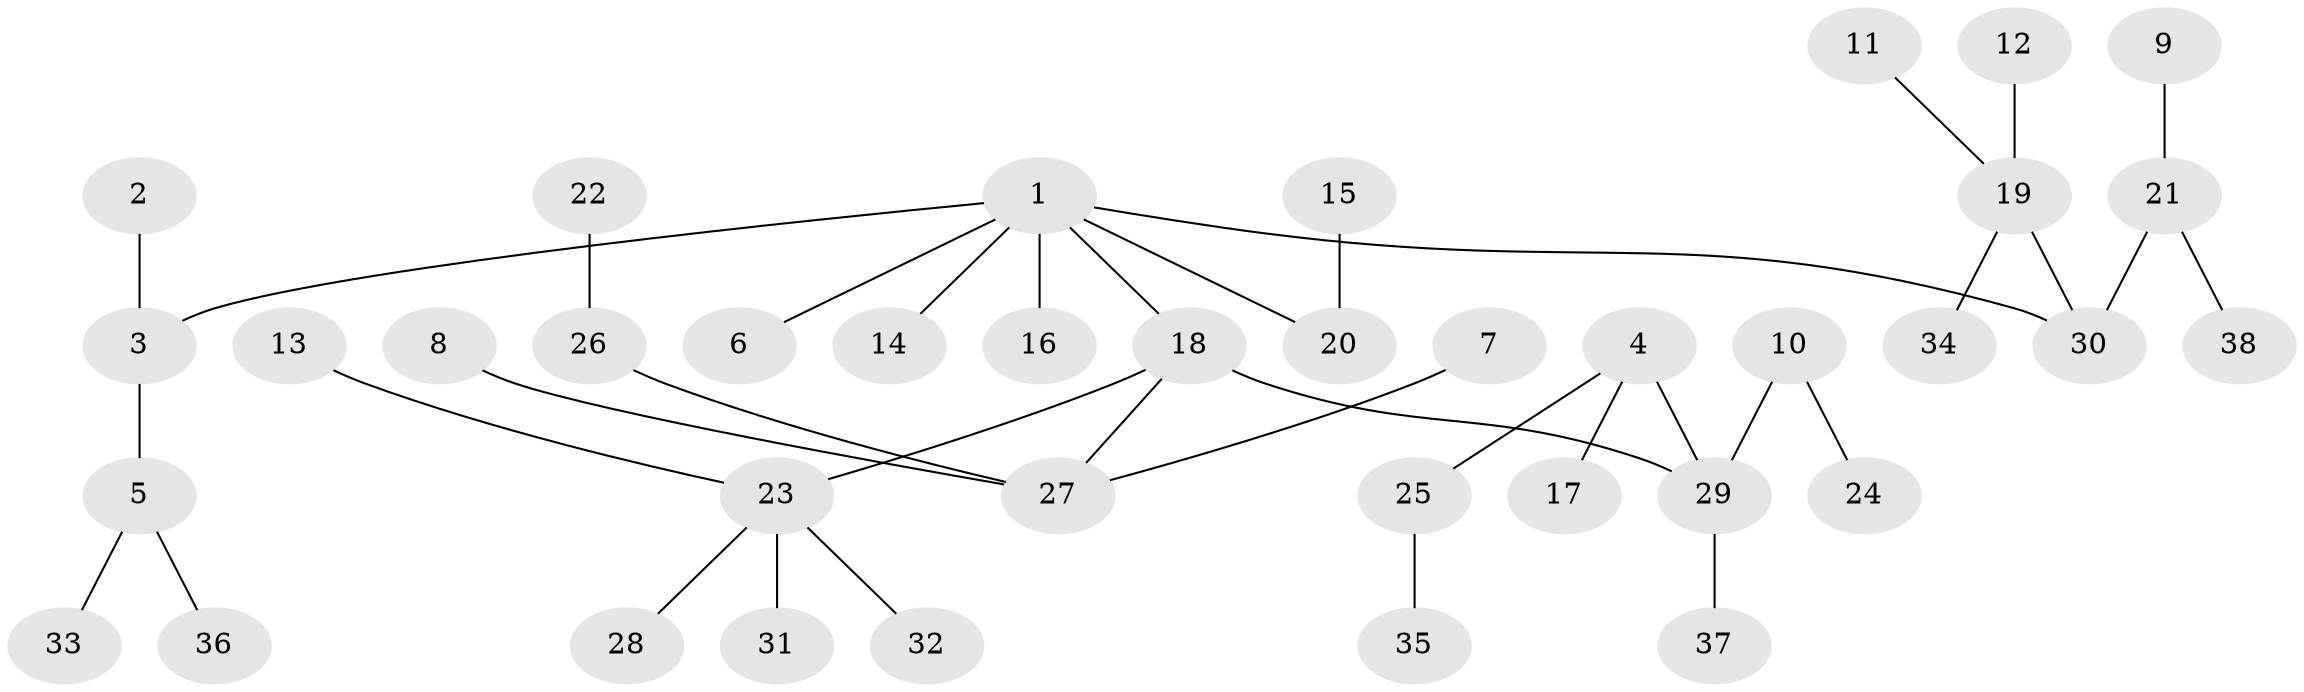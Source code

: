 // original degree distribution, {3: 0.16, 6: 0.013333333333333334, 5: 0.06666666666666667, 4: 0.05333333333333334, 2: 0.16, 1: 0.5466666666666666}
// Generated by graph-tools (version 1.1) at 2025/26/03/09/25 03:26:29]
// undirected, 38 vertices, 37 edges
graph export_dot {
graph [start="1"]
  node [color=gray90,style=filled];
  1;
  2;
  3;
  4;
  5;
  6;
  7;
  8;
  9;
  10;
  11;
  12;
  13;
  14;
  15;
  16;
  17;
  18;
  19;
  20;
  21;
  22;
  23;
  24;
  25;
  26;
  27;
  28;
  29;
  30;
  31;
  32;
  33;
  34;
  35;
  36;
  37;
  38;
  1 -- 3 [weight=1.0];
  1 -- 6 [weight=1.0];
  1 -- 14 [weight=1.0];
  1 -- 16 [weight=1.0];
  1 -- 18 [weight=1.0];
  1 -- 20 [weight=1.0];
  1 -- 30 [weight=1.0];
  2 -- 3 [weight=1.0];
  3 -- 5 [weight=1.0];
  4 -- 17 [weight=1.0];
  4 -- 25 [weight=1.0];
  4 -- 29 [weight=1.0];
  5 -- 33 [weight=1.0];
  5 -- 36 [weight=1.0];
  7 -- 27 [weight=1.0];
  8 -- 27 [weight=1.0];
  9 -- 21 [weight=1.0];
  10 -- 24 [weight=1.0];
  10 -- 29 [weight=1.0];
  11 -- 19 [weight=1.0];
  12 -- 19 [weight=1.0];
  13 -- 23 [weight=1.0];
  15 -- 20 [weight=1.0];
  18 -- 23 [weight=1.0];
  18 -- 27 [weight=1.0];
  18 -- 29 [weight=1.0];
  19 -- 30 [weight=1.0];
  19 -- 34 [weight=1.0];
  21 -- 30 [weight=1.0];
  21 -- 38 [weight=1.0];
  22 -- 26 [weight=1.0];
  23 -- 28 [weight=1.0];
  23 -- 31 [weight=1.0];
  23 -- 32 [weight=1.0];
  25 -- 35 [weight=1.0];
  26 -- 27 [weight=1.0];
  29 -- 37 [weight=1.0];
}
